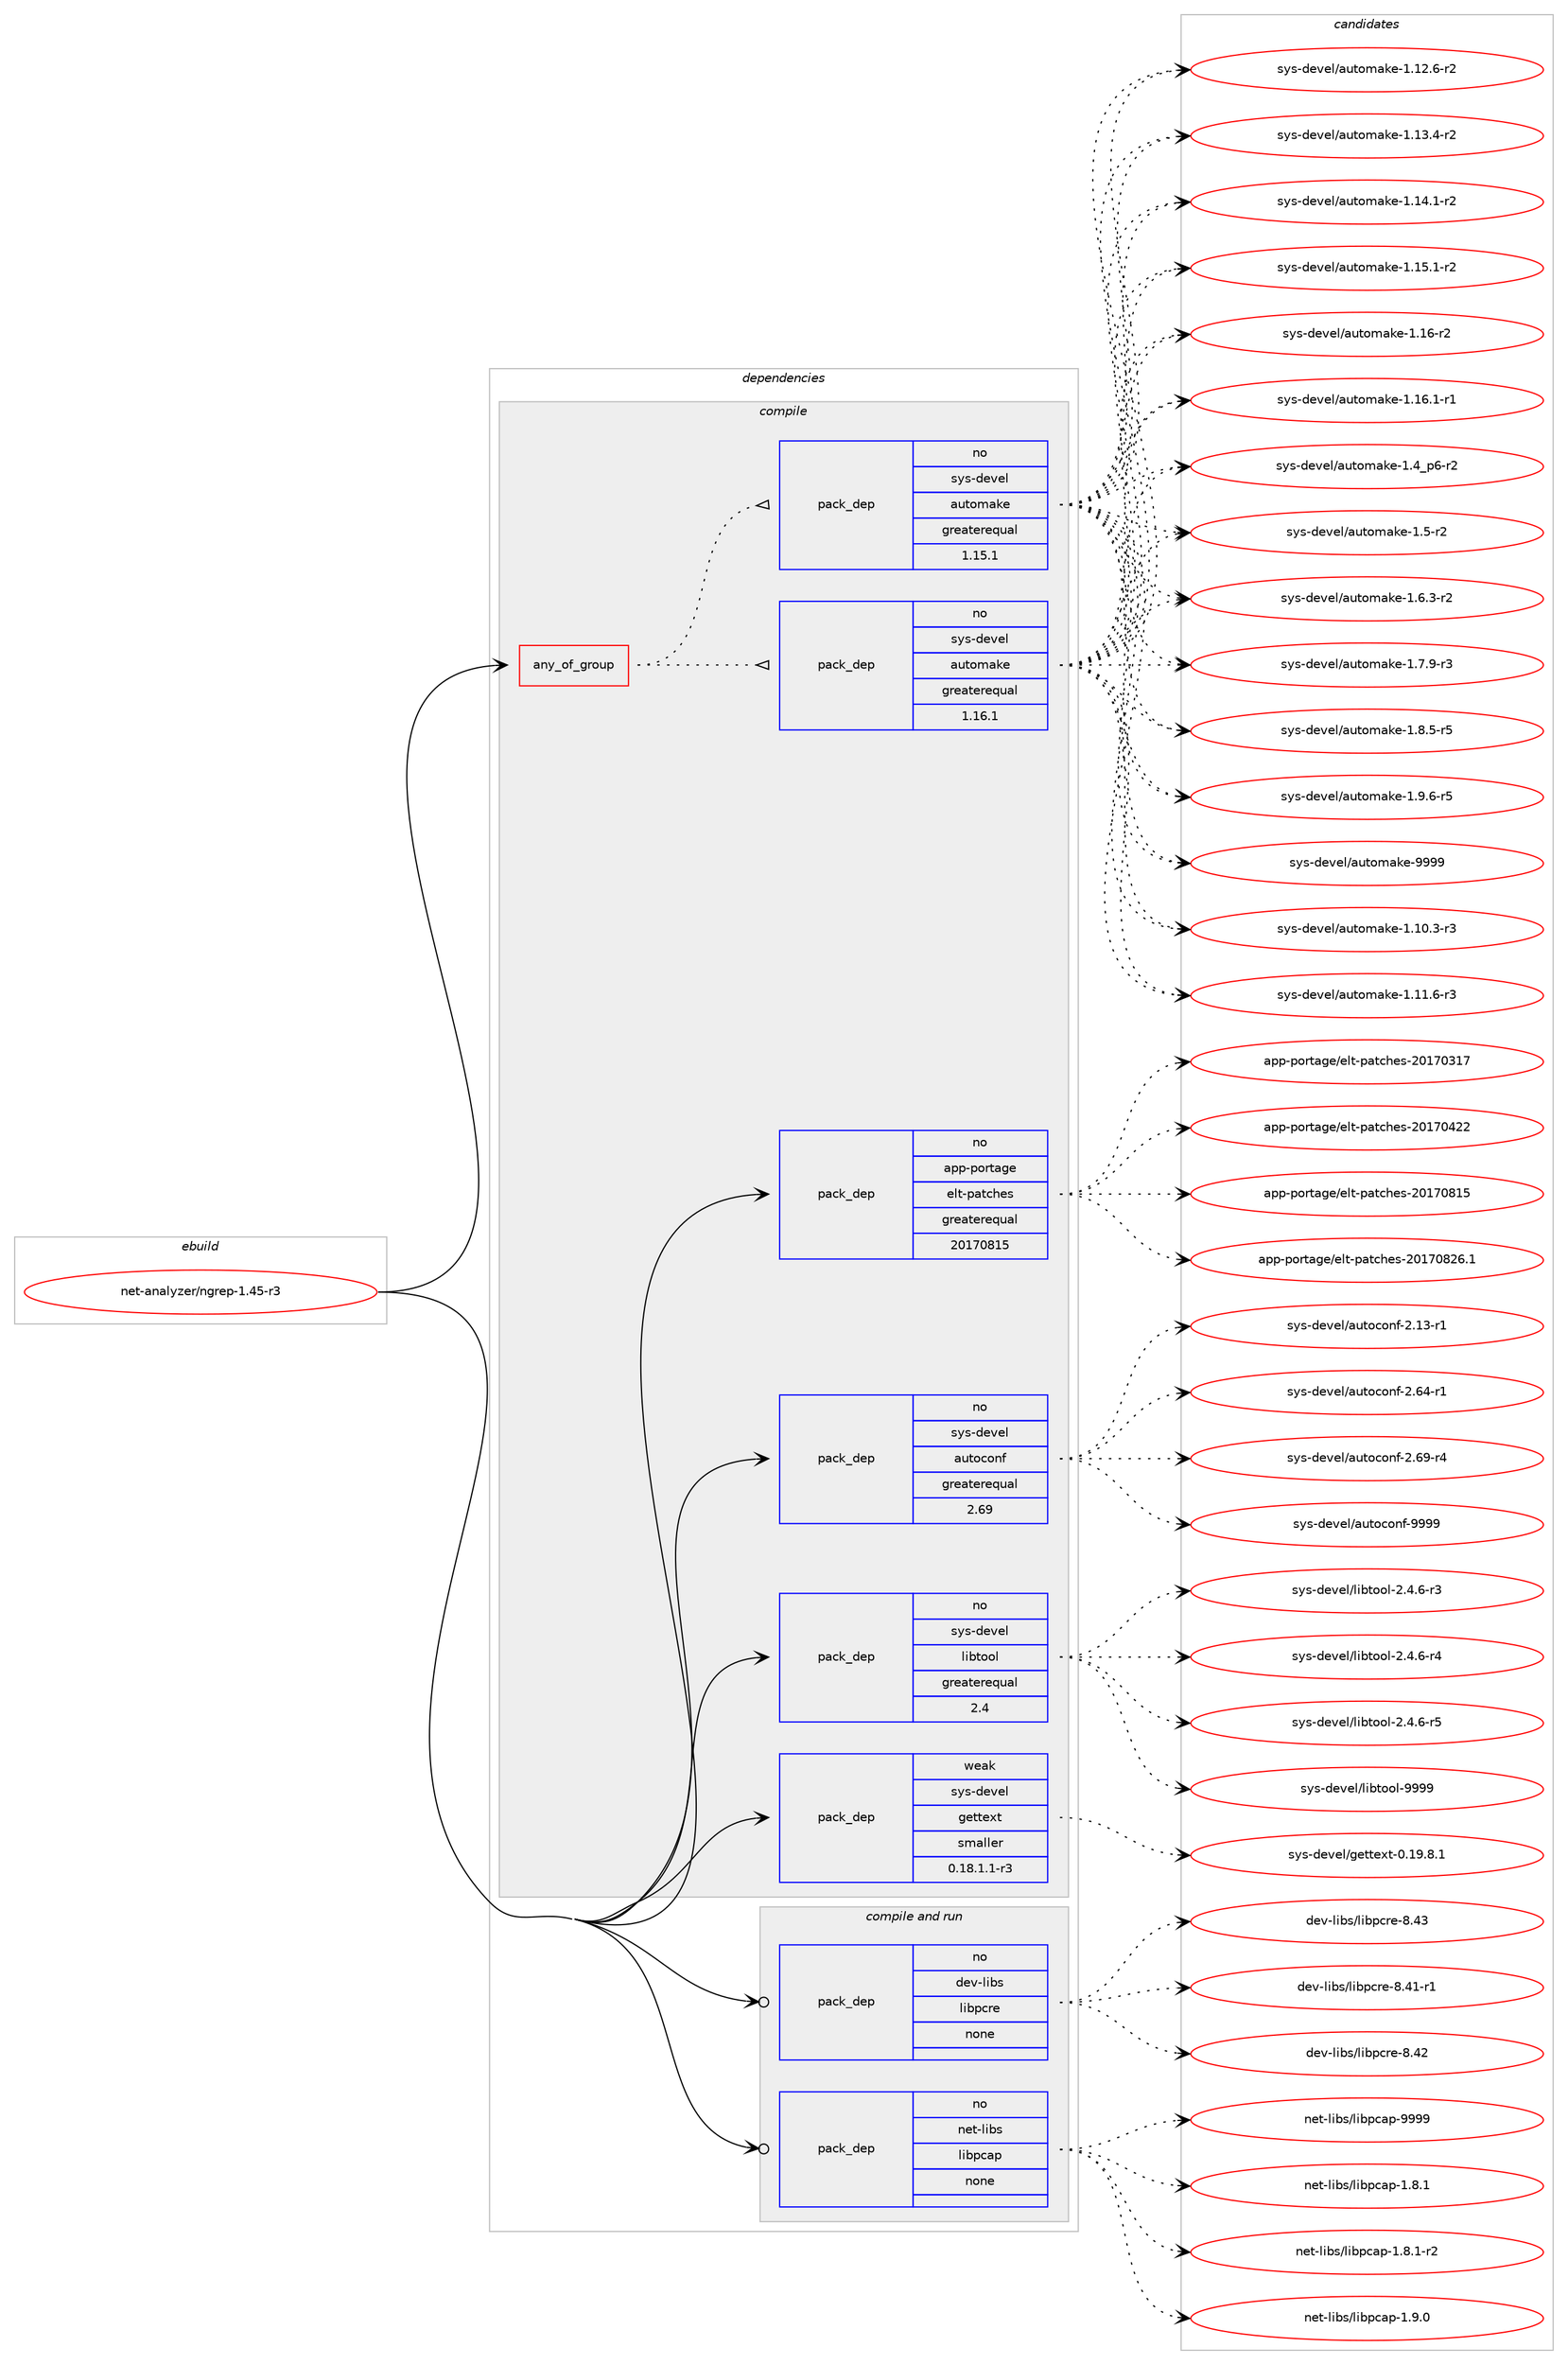 digraph prolog {

# *************
# Graph options
# *************

newrank=true;
concentrate=true;
compound=true;
graph [rankdir=LR,fontname=Helvetica,fontsize=10,ranksep=1.5];#, ranksep=2.5, nodesep=0.2];
edge  [arrowhead=vee];
node  [fontname=Helvetica,fontsize=10];

# **********
# The ebuild
# **********

subgraph cluster_leftcol {
color=gray;
rank=same;
label=<<i>ebuild</i>>;
id [label="net-analyzer/ngrep-1.45-r3", color=red, width=4, href="../net-analyzer/ngrep-1.45-r3.svg"];
}

# ****************
# The dependencies
# ****************

subgraph cluster_midcol {
color=gray;
label=<<i>dependencies</i>>;
subgraph cluster_compile {
fillcolor="#eeeeee";
style=filled;
label=<<i>compile</i>>;
subgraph any25838 {
dependency1646006 [label=<<TABLE BORDER="0" CELLBORDER="1" CELLSPACING="0" CELLPADDING="4"><TR><TD CELLPADDING="10">any_of_group</TD></TR></TABLE>>, shape=none, color=red];subgraph pack1176939 {
dependency1646007 [label=<<TABLE BORDER="0" CELLBORDER="1" CELLSPACING="0" CELLPADDING="4" WIDTH="220"><TR><TD ROWSPAN="6" CELLPADDING="30">pack_dep</TD></TR><TR><TD WIDTH="110">no</TD></TR><TR><TD>sys-devel</TD></TR><TR><TD>automake</TD></TR><TR><TD>greaterequal</TD></TR><TR><TD>1.16.1</TD></TR></TABLE>>, shape=none, color=blue];
}
dependency1646006:e -> dependency1646007:w [weight=20,style="dotted",arrowhead="oinv"];
subgraph pack1176940 {
dependency1646008 [label=<<TABLE BORDER="0" CELLBORDER="1" CELLSPACING="0" CELLPADDING="4" WIDTH="220"><TR><TD ROWSPAN="6" CELLPADDING="30">pack_dep</TD></TR><TR><TD WIDTH="110">no</TD></TR><TR><TD>sys-devel</TD></TR><TR><TD>automake</TD></TR><TR><TD>greaterequal</TD></TR><TR><TD>1.15.1</TD></TR></TABLE>>, shape=none, color=blue];
}
dependency1646006:e -> dependency1646008:w [weight=20,style="dotted",arrowhead="oinv"];
}
id:e -> dependency1646006:w [weight=20,style="solid",arrowhead="vee"];
subgraph pack1176941 {
dependency1646009 [label=<<TABLE BORDER="0" CELLBORDER="1" CELLSPACING="0" CELLPADDING="4" WIDTH="220"><TR><TD ROWSPAN="6" CELLPADDING="30">pack_dep</TD></TR><TR><TD WIDTH="110">no</TD></TR><TR><TD>app-portage</TD></TR><TR><TD>elt-patches</TD></TR><TR><TD>greaterequal</TD></TR><TR><TD>20170815</TD></TR></TABLE>>, shape=none, color=blue];
}
id:e -> dependency1646009:w [weight=20,style="solid",arrowhead="vee"];
subgraph pack1176942 {
dependency1646010 [label=<<TABLE BORDER="0" CELLBORDER="1" CELLSPACING="0" CELLPADDING="4" WIDTH="220"><TR><TD ROWSPAN="6" CELLPADDING="30">pack_dep</TD></TR><TR><TD WIDTH="110">no</TD></TR><TR><TD>sys-devel</TD></TR><TR><TD>autoconf</TD></TR><TR><TD>greaterequal</TD></TR><TR><TD>2.69</TD></TR></TABLE>>, shape=none, color=blue];
}
id:e -> dependency1646010:w [weight=20,style="solid",arrowhead="vee"];
subgraph pack1176943 {
dependency1646011 [label=<<TABLE BORDER="0" CELLBORDER="1" CELLSPACING="0" CELLPADDING="4" WIDTH="220"><TR><TD ROWSPAN="6" CELLPADDING="30">pack_dep</TD></TR><TR><TD WIDTH="110">no</TD></TR><TR><TD>sys-devel</TD></TR><TR><TD>libtool</TD></TR><TR><TD>greaterequal</TD></TR><TR><TD>2.4</TD></TR></TABLE>>, shape=none, color=blue];
}
id:e -> dependency1646011:w [weight=20,style="solid",arrowhead="vee"];
subgraph pack1176944 {
dependency1646012 [label=<<TABLE BORDER="0" CELLBORDER="1" CELLSPACING="0" CELLPADDING="4" WIDTH="220"><TR><TD ROWSPAN="6" CELLPADDING="30">pack_dep</TD></TR><TR><TD WIDTH="110">weak</TD></TR><TR><TD>sys-devel</TD></TR><TR><TD>gettext</TD></TR><TR><TD>smaller</TD></TR><TR><TD>0.18.1.1-r3</TD></TR></TABLE>>, shape=none, color=blue];
}
id:e -> dependency1646012:w [weight=20,style="solid",arrowhead="vee"];
}
subgraph cluster_compileandrun {
fillcolor="#eeeeee";
style=filled;
label=<<i>compile and run</i>>;
subgraph pack1176945 {
dependency1646013 [label=<<TABLE BORDER="0" CELLBORDER="1" CELLSPACING="0" CELLPADDING="4" WIDTH="220"><TR><TD ROWSPAN="6" CELLPADDING="30">pack_dep</TD></TR><TR><TD WIDTH="110">no</TD></TR><TR><TD>dev-libs</TD></TR><TR><TD>libpcre</TD></TR><TR><TD>none</TD></TR><TR><TD></TD></TR></TABLE>>, shape=none, color=blue];
}
id:e -> dependency1646013:w [weight=20,style="solid",arrowhead="odotvee"];
subgraph pack1176946 {
dependency1646014 [label=<<TABLE BORDER="0" CELLBORDER="1" CELLSPACING="0" CELLPADDING="4" WIDTH="220"><TR><TD ROWSPAN="6" CELLPADDING="30">pack_dep</TD></TR><TR><TD WIDTH="110">no</TD></TR><TR><TD>net-libs</TD></TR><TR><TD>libpcap</TD></TR><TR><TD>none</TD></TR><TR><TD></TD></TR></TABLE>>, shape=none, color=blue];
}
id:e -> dependency1646014:w [weight=20,style="solid",arrowhead="odotvee"];
}
subgraph cluster_run {
fillcolor="#eeeeee";
style=filled;
label=<<i>run</i>>;
}
}

# **************
# The candidates
# **************

subgraph cluster_choices {
rank=same;
color=gray;
label=<<i>candidates</i>>;

subgraph choice1176939 {
color=black;
nodesep=1;
choice11512111545100101118101108479711711611110997107101454946494846514511451 [label="sys-devel/automake-1.10.3-r3", color=red, width=4,href="../sys-devel/automake-1.10.3-r3.svg"];
choice11512111545100101118101108479711711611110997107101454946494946544511451 [label="sys-devel/automake-1.11.6-r3", color=red, width=4,href="../sys-devel/automake-1.11.6-r3.svg"];
choice11512111545100101118101108479711711611110997107101454946495046544511450 [label="sys-devel/automake-1.12.6-r2", color=red, width=4,href="../sys-devel/automake-1.12.6-r2.svg"];
choice11512111545100101118101108479711711611110997107101454946495146524511450 [label="sys-devel/automake-1.13.4-r2", color=red, width=4,href="../sys-devel/automake-1.13.4-r2.svg"];
choice11512111545100101118101108479711711611110997107101454946495246494511450 [label="sys-devel/automake-1.14.1-r2", color=red, width=4,href="../sys-devel/automake-1.14.1-r2.svg"];
choice11512111545100101118101108479711711611110997107101454946495346494511450 [label="sys-devel/automake-1.15.1-r2", color=red, width=4,href="../sys-devel/automake-1.15.1-r2.svg"];
choice1151211154510010111810110847971171161111099710710145494649544511450 [label="sys-devel/automake-1.16-r2", color=red, width=4,href="../sys-devel/automake-1.16-r2.svg"];
choice11512111545100101118101108479711711611110997107101454946495446494511449 [label="sys-devel/automake-1.16.1-r1", color=red, width=4,href="../sys-devel/automake-1.16.1-r1.svg"];
choice115121115451001011181011084797117116111109971071014549465295112544511450 [label="sys-devel/automake-1.4_p6-r2", color=red, width=4,href="../sys-devel/automake-1.4_p6-r2.svg"];
choice11512111545100101118101108479711711611110997107101454946534511450 [label="sys-devel/automake-1.5-r2", color=red, width=4,href="../sys-devel/automake-1.5-r2.svg"];
choice115121115451001011181011084797117116111109971071014549465446514511450 [label="sys-devel/automake-1.6.3-r2", color=red, width=4,href="../sys-devel/automake-1.6.3-r2.svg"];
choice115121115451001011181011084797117116111109971071014549465546574511451 [label="sys-devel/automake-1.7.9-r3", color=red, width=4,href="../sys-devel/automake-1.7.9-r3.svg"];
choice115121115451001011181011084797117116111109971071014549465646534511453 [label="sys-devel/automake-1.8.5-r5", color=red, width=4,href="../sys-devel/automake-1.8.5-r5.svg"];
choice115121115451001011181011084797117116111109971071014549465746544511453 [label="sys-devel/automake-1.9.6-r5", color=red, width=4,href="../sys-devel/automake-1.9.6-r5.svg"];
choice115121115451001011181011084797117116111109971071014557575757 [label="sys-devel/automake-9999", color=red, width=4,href="../sys-devel/automake-9999.svg"];
dependency1646007:e -> choice11512111545100101118101108479711711611110997107101454946494846514511451:w [style=dotted,weight="100"];
dependency1646007:e -> choice11512111545100101118101108479711711611110997107101454946494946544511451:w [style=dotted,weight="100"];
dependency1646007:e -> choice11512111545100101118101108479711711611110997107101454946495046544511450:w [style=dotted,weight="100"];
dependency1646007:e -> choice11512111545100101118101108479711711611110997107101454946495146524511450:w [style=dotted,weight="100"];
dependency1646007:e -> choice11512111545100101118101108479711711611110997107101454946495246494511450:w [style=dotted,weight="100"];
dependency1646007:e -> choice11512111545100101118101108479711711611110997107101454946495346494511450:w [style=dotted,weight="100"];
dependency1646007:e -> choice1151211154510010111810110847971171161111099710710145494649544511450:w [style=dotted,weight="100"];
dependency1646007:e -> choice11512111545100101118101108479711711611110997107101454946495446494511449:w [style=dotted,weight="100"];
dependency1646007:e -> choice115121115451001011181011084797117116111109971071014549465295112544511450:w [style=dotted,weight="100"];
dependency1646007:e -> choice11512111545100101118101108479711711611110997107101454946534511450:w [style=dotted,weight="100"];
dependency1646007:e -> choice115121115451001011181011084797117116111109971071014549465446514511450:w [style=dotted,weight="100"];
dependency1646007:e -> choice115121115451001011181011084797117116111109971071014549465546574511451:w [style=dotted,weight="100"];
dependency1646007:e -> choice115121115451001011181011084797117116111109971071014549465646534511453:w [style=dotted,weight="100"];
dependency1646007:e -> choice115121115451001011181011084797117116111109971071014549465746544511453:w [style=dotted,weight="100"];
dependency1646007:e -> choice115121115451001011181011084797117116111109971071014557575757:w [style=dotted,weight="100"];
}
subgraph choice1176940 {
color=black;
nodesep=1;
choice11512111545100101118101108479711711611110997107101454946494846514511451 [label="sys-devel/automake-1.10.3-r3", color=red, width=4,href="../sys-devel/automake-1.10.3-r3.svg"];
choice11512111545100101118101108479711711611110997107101454946494946544511451 [label="sys-devel/automake-1.11.6-r3", color=red, width=4,href="../sys-devel/automake-1.11.6-r3.svg"];
choice11512111545100101118101108479711711611110997107101454946495046544511450 [label="sys-devel/automake-1.12.6-r2", color=red, width=4,href="../sys-devel/automake-1.12.6-r2.svg"];
choice11512111545100101118101108479711711611110997107101454946495146524511450 [label="sys-devel/automake-1.13.4-r2", color=red, width=4,href="../sys-devel/automake-1.13.4-r2.svg"];
choice11512111545100101118101108479711711611110997107101454946495246494511450 [label="sys-devel/automake-1.14.1-r2", color=red, width=4,href="../sys-devel/automake-1.14.1-r2.svg"];
choice11512111545100101118101108479711711611110997107101454946495346494511450 [label="sys-devel/automake-1.15.1-r2", color=red, width=4,href="../sys-devel/automake-1.15.1-r2.svg"];
choice1151211154510010111810110847971171161111099710710145494649544511450 [label="sys-devel/automake-1.16-r2", color=red, width=4,href="../sys-devel/automake-1.16-r2.svg"];
choice11512111545100101118101108479711711611110997107101454946495446494511449 [label="sys-devel/automake-1.16.1-r1", color=red, width=4,href="../sys-devel/automake-1.16.1-r1.svg"];
choice115121115451001011181011084797117116111109971071014549465295112544511450 [label="sys-devel/automake-1.4_p6-r2", color=red, width=4,href="../sys-devel/automake-1.4_p6-r2.svg"];
choice11512111545100101118101108479711711611110997107101454946534511450 [label="sys-devel/automake-1.5-r2", color=red, width=4,href="../sys-devel/automake-1.5-r2.svg"];
choice115121115451001011181011084797117116111109971071014549465446514511450 [label="sys-devel/automake-1.6.3-r2", color=red, width=4,href="../sys-devel/automake-1.6.3-r2.svg"];
choice115121115451001011181011084797117116111109971071014549465546574511451 [label="sys-devel/automake-1.7.9-r3", color=red, width=4,href="../sys-devel/automake-1.7.9-r3.svg"];
choice115121115451001011181011084797117116111109971071014549465646534511453 [label="sys-devel/automake-1.8.5-r5", color=red, width=4,href="../sys-devel/automake-1.8.5-r5.svg"];
choice115121115451001011181011084797117116111109971071014549465746544511453 [label="sys-devel/automake-1.9.6-r5", color=red, width=4,href="../sys-devel/automake-1.9.6-r5.svg"];
choice115121115451001011181011084797117116111109971071014557575757 [label="sys-devel/automake-9999", color=red, width=4,href="../sys-devel/automake-9999.svg"];
dependency1646008:e -> choice11512111545100101118101108479711711611110997107101454946494846514511451:w [style=dotted,weight="100"];
dependency1646008:e -> choice11512111545100101118101108479711711611110997107101454946494946544511451:w [style=dotted,weight="100"];
dependency1646008:e -> choice11512111545100101118101108479711711611110997107101454946495046544511450:w [style=dotted,weight="100"];
dependency1646008:e -> choice11512111545100101118101108479711711611110997107101454946495146524511450:w [style=dotted,weight="100"];
dependency1646008:e -> choice11512111545100101118101108479711711611110997107101454946495246494511450:w [style=dotted,weight="100"];
dependency1646008:e -> choice11512111545100101118101108479711711611110997107101454946495346494511450:w [style=dotted,weight="100"];
dependency1646008:e -> choice1151211154510010111810110847971171161111099710710145494649544511450:w [style=dotted,weight="100"];
dependency1646008:e -> choice11512111545100101118101108479711711611110997107101454946495446494511449:w [style=dotted,weight="100"];
dependency1646008:e -> choice115121115451001011181011084797117116111109971071014549465295112544511450:w [style=dotted,weight="100"];
dependency1646008:e -> choice11512111545100101118101108479711711611110997107101454946534511450:w [style=dotted,weight="100"];
dependency1646008:e -> choice115121115451001011181011084797117116111109971071014549465446514511450:w [style=dotted,weight="100"];
dependency1646008:e -> choice115121115451001011181011084797117116111109971071014549465546574511451:w [style=dotted,weight="100"];
dependency1646008:e -> choice115121115451001011181011084797117116111109971071014549465646534511453:w [style=dotted,weight="100"];
dependency1646008:e -> choice115121115451001011181011084797117116111109971071014549465746544511453:w [style=dotted,weight="100"];
dependency1646008:e -> choice115121115451001011181011084797117116111109971071014557575757:w [style=dotted,weight="100"];
}
subgraph choice1176941 {
color=black;
nodesep=1;
choice97112112451121111141169710310147101108116451129711699104101115455048495548514955 [label="app-portage/elt-patches-20170317", color=red, width=4,href="../app-portage/elt-patches-20170317.svg"];
choice97112112451121111141169710310147101108116451129711699104101115455048495548525050 [label="app-portage/elt-patches-20170422", color=red, width=4,href="../app-portage/elt-patches-20170422.svg"];
choice97112112451121111141169710310147101108116451129711699104101115455048495548564953 [label="app-portage/elt-patches-20170815", color=red, width=4,href="../app-portage/elt-patches-20170815.svg"];
choice971121124511211111411697103101471011081164511297116991041011154550484955485650544649 [label="app-portage/elt-patches-20170826.1", color=red, width=4,href="../app-portage/elt-patches-20170826.1.svg"];
dependency1646009:e -> choice97112112451121111141169710310147101108116451129711699104101115455048495548514955:w [style=dotted,weight="100"];
dependency1646009:e -> choice97112112451121111141169710310147101108116451129711699104101115455048495548525050:w [style=dotted,weight="100"];
dependency1646009:e -> choice97112112451121111141169710310147101108116451129711699104101115455048495548564953:w [style=dotted,weight="100"];
dependency1646009:e -> choice971121124511211111411697103101471011081164511297116991041011154550484955485650544649:w [style=dotted,weight="100"];
}
subgraph choice1176942 {
color=black;
nodesep=1;
choice1151211154510010111810110847971171161119911111010245504649514511449 [label="sys-devel/autoconf-2.13-r1", color=red, width=4,href="../sys-devel/autoconf-2.13-r1.svg"];
choice1151211154510010111810110847971171161119911111010245504654524511449 [label="sys-devel/autoconf-2.64-r1", color=red, width=4,href="../sys-devel/autoconf-2.64-r1.svg"];
choice1151211154510010111810110847971171161119911111010245504654574511452 [label="sys-devel/autoconf-2.69-r4", color=red, width=4,href="../sys-devel/autoconf-2.69-r4.svg"];
choice115121115451001011181011084797117116111991111101024557575757 [label="sys-devel/autoconf-9999", color=red, width=4,href="../sys-devel/autoconf-9999.svg"];
dependency1646010:e -> choice1151211154510010111810110847971171161119911111010245504649514511449:w [style=dotted,weight="100"];
dependency1646010:e -> choice1151211154510010111810110847971171161119911111010245504654524511449:w [style=dotted,weight="100"];
dependency1646010:e -> choice1151211154510010111810110847971171161119911111010245504654574511452:w [style=dotted,weight="100"];
dependency1646010:e -> choice115121115451001011181011084797117116111991111101024557575757:w [style=dotted,weight="100"];
}
subgraph choice1176943 {
color=black;
nodesep=1;
choice1151211154510010111810110847108105981161111111084550465246544511451 [label="sys-devel/libtool-2.4.6-r3", color=red, width=4,href="../sys-devel/libtool-2.4.6-r3.svg"];
choice1151211154510010111810110847108105981161111111084550465246544511452 [label="sys-devel/libtool-2.4.6-r4", color=red, width=4,href="../sys-devel/libtool-2.4.6-r4.svg"];
choice1151211154510010111810110847108105981161111111084550465246544511453 [label="sys-devel/libtool-2.4.6-r5", color=red, width=4,href="../sys-devel/libtool-2.4.6-r5.svg"];
choice1151211154510010111810110847108105981161111111084557575757 [label="sys-devel/libtool-9999", color=red, width=4,href="../sys-devel/libtool-9999.svg"];
dependency1646011:e -> choice1151211154510010111810110847108105981161111111084550465246544511451:w [style=dotted,weight="100"];
dependency1646011:e -> choice1151211154510010111810110847108105981161111111084550465246544511452:w [style=dotted,weight="100"];
dependency1646011:e -> choice1151211154510010111810110847108105981161111111084550465246544511453:w [style=dotted,weight="100"];
dependency1646011:e -> choice1151211154510010111810110847108105981161111111084557575757:w [style=dotted,weight="100"];
}
subgraph choice1176944 {
color=black;
nodesep=1;
choice1151211154510010111810110847103101116116101120116454846495746564649 [label="sys-devel/gettext-0.19.8.1", color=red, width=4,href="../sys-devel/gettext-0.19.8.1.svg"];
dependency1646012:e -> choice1151211154510010111810110847103101116116101120116454846495746564649:w [style=dotted,weight="100"];
}
subgraph choice1176945 {
color=black;
nodesep=1;
choice100101118451081059811547108105981129911410145564652494511449 [label="dev-libs/libpcre-8.41-r1", color=red, width=4,href="../dev-libs/libpcre-8.41-r1.svg"];
choice10010111845108105981154710810598112991141014556465250 [label="dev-libs/libpcre-8.42", color=red, width=4,href="../dev-libs/libpcre-8.42.svg"];
choice10010111845108105981154710810598112991141014556465251 [label="dev-libs/libpcre-8.43", color=red, width=4,href="../dev-libs/libpcre-8.43.svg"];
dependency1646013:e -> choice100101118451081059811547108105981129911410145564652494511449:w [style=dotted,weight="100"];
dependency1646013:e -> choice10010111845108105981154710810598112991141014556465250:w [style=dotted,weight="100"];
dependency1646013:e -> choice10010111845108105981154710810598112991141014556465251:w [style=dotted,weight="100"];
}
subgraph choice1176946 {
color=black;
nodesep=1;
choice110101116451081059811547108105981129997112454946564649 [label="net-libs/libpcap-1.8.1", color=red, width=4,href="../net-libs/libpcap-1.8.1.svg"];
choice1101011164510810598115471081059811299971124549465646494511450 [label="net-libs/libpcap-1.8.1-r2", color=red, width=4,href="../net-libs/libpcap-1.8.1-r2.svg"];
choice110101116451081059811547108105981129997112454946574648 [label="net-libs/libpcap-1.9.0", color=red, width=4,href="../net-libs/libpcap-1.9.0.svg"];
choice1101011164510810598115471081059811299971124557575757 [label="net-libs/libpcap-9999", color=red, width=4,href="../net-libs/libpcap-9999.svg"];
dependency1646014:e -> choice110101116451081059811547108105981129997112454946564649:w [style=dotted,weight="100"];
dependency1646014:e -> choice1101011164510810598115471081059811299971124549465646494511450:w [style=dotted,weight="100"];
dependency1646014:e -> choice110101116451081059811547108105981129997112454946574648:w [style=dotted,weight="100"];
dependency1646014:e -> choice1101011164510810598115471081059811299971124557575757:w [style=dotted,weight="100"];
}
}

}
